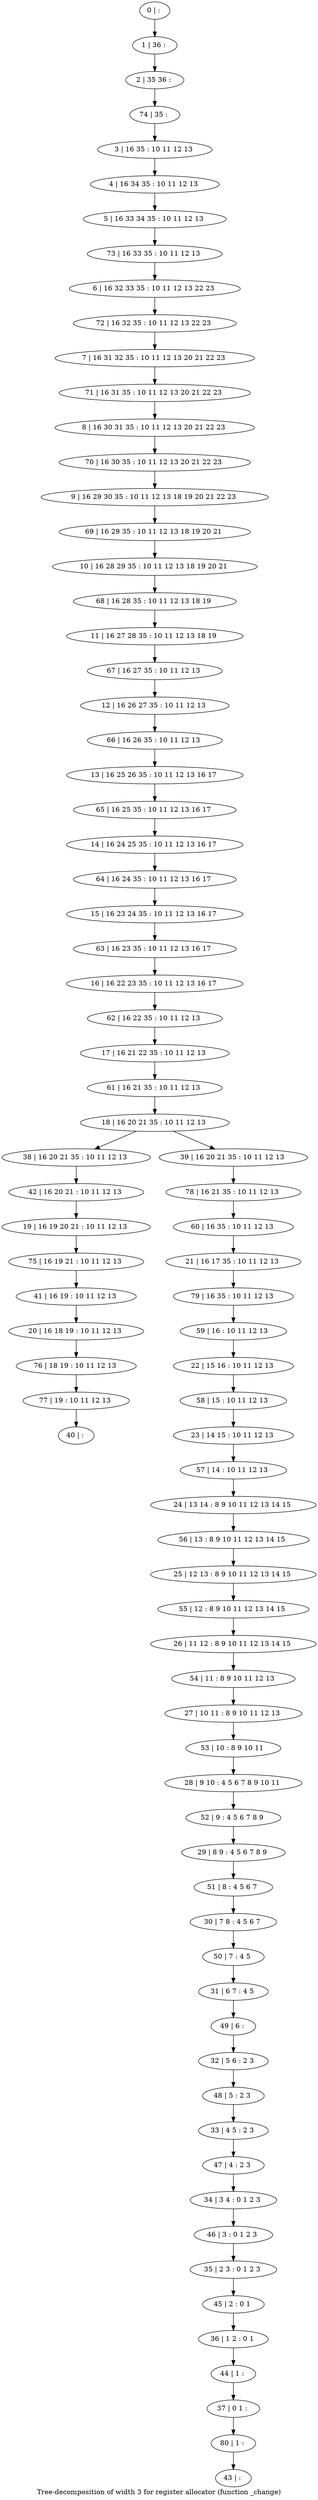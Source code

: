 digraph G {
graph [label="Tree-decomposition of width 3 for register allocator (function _change)"]
0[label="0 | : "];
1[label="1 | 36 : "];
2[label="2 | 35 36 : "];
3[label="3 | 16 35 : 10 11 12 13 "];
4[label="4 | 16 34 35 : 10 11 12 13 "];
5[label="5 | 16 33 34 35 : 10 11 12 13 "];
6[label="6 | 16 32 33 35 : 10 11 12 13 22 23 "];
7[label="7 | 16 31 32 35 : 10 11 12 13 20 21 22 23 "];
8[label="8 | 16 30 31 35 : 10 11 12 13 20 21 22 23 "];
9[label="9 | 16 29 30 35 : 10 11 12 13 18 19 20 21 22 23 "];
10[label="10 | 16 28 29 35 : 10 11 12 13 18 19 20 21 "];
11[label="11 | 16 27 28 35 : 10 11 12 13 18 19 "];
12[label="12 | 16 26 27 35 : 10 11 12 13 "];
13[label="13 | 16 25 26 35 : 10 11 12 13 16 17 "];
14[label="14 | 16 24 25 35 : 10 11 12 13 16 17 "];
15[label="15 | 16 23 24 35 : 10 11 12 13 16 17 "];
16[label="16 | 16 22 23 35 : 10 11 12 13 16 17 "];
17[label="17 | 16 21 22 35 : 10 11 12 13 "];
18[label="18 | 16 20 21 35 : 10 11 12 13 "];
19[label="19 | 16 19 20 21 : 10 11 12 13 "];
20[label="20 | 16 18 19 : 10 11 12 13 "];
21[label="21 | 16 17 35 : 10 11 12 13 "];
22[label="22 | 15 16 : 10 11 12 13 "];
23[label="23 | 14 15 : 10 11 12 13 "];
24[label="24 | 13 14 : 8 9 10 11 12 13 14 15 "];
25[label="25 | 12 13 : 8 9 10 11 12 13 14 15 "];
26[label="26 | 11 12 : 8 9 10 11 12 13 14 15 "];
27[label="27 | 10 11 : 8 9 10 11 12 13 "];
28[label="28 | 9 10 : 4 5 6 7 8 9 10 11 "];
29[label="29 | 8 9 : 4 5 6 7 8 9 "];
30[label="30 | 7 8 : 4 5 6 7 "];
31[label="31 | 6 7 : 4 5 "];
32[label="32 | 5 6 : 2 3 "];
33[label="33 | 4 5 : 2 3 "];
34[label="34 | 3 4 : 0 1 2 3 "];
35[label="35 | 2 3 : 0 1 2 3 "];
36[label="36 | 1 2 : 0 1 "];
37[label="37 | 0 1 : "];
38[label="38 | 16 20 21 35 : 10 11 12 13 "];
39[label="39 | 16 20 21 35 : 10 11 12 13 "];
40[label="40 | : "];
41[label="41 | 16 19 : 10 11 12 13 "];
42[label="42 | 16 20 21 : 10 11 12 13 "];
43[label="43 | : "];
44[label="44 | 1 : "];
45[label="45 | 2 : 0 1 "];
46[label="46 | 3 : 0 1 2 3 "];
47[label="47 | 4 : 2 3 "];
48[label="48 | 5 : 2 3 "];
49[label="49 | 6 : "];
50[label="50 | 7 : 4 5 "];
51[label="51 | 8 : 4 5 6 7 "];
52[label="52 | 9 : 4 5 6 7 8 9 "];
53[label="53 | 10 : 8 9 10 11 "];
54[label="54 | 11 : 8 9 10 11 12 13 "];
55[label="55 | 12 : 8 9 10 11 12 13 14 15 "];
56[label="56 | 13 : 8 9 10 11 12 13 14 15 "];
57[label="57 | 14 : 10 11 12 13 "];
58[label="58 | 15 : 10 11 12 13 "];
59[label="59 | 16 : 10 11 12 13 "];
60[label="60 | 16 35 : 10 11 12 13 "];
61[label="61 | 16 21 35 : 10 11 12 13 "];
62[label="62 | 16 22 35 : 10 11 12 13 "];
63[label="63 | 16 23 35 : 10 11 12 13 16 17 "];
64[label="64 | 16 24 35 : 10 11 12 13 16 17 "];
65[label="65 | 16 25 35 : 10 11 12 13 16 17 "];
66[label="66 | 16 26 35 : 10 11 12 13 "];
67[label="67 | 16 27 35 : 10 11 12 13 "];
68[label="68 | 16 28 35 : 10 11 12 13 18 19 "];
69[label="69 | 16 29 35 : 10 11 12 13 18 19 20 21 "];
70[label="70 | 16 30 35 : 10 11 12 13 20 21 22 23 "];
71[label="71 | 16 31 35 : 10 11 12 13 20 21 22 23 "];
72[label="72 | 16 32 35 : 10 11 12 13 22 23 "];
73[label="73 | 16 33 35 : 10 11 12 13 "];
74[label="74 | 35 : "];
75[label="75 | 16 19 21 : 10 11 12 13 "];
76[label="76 | 18 19 : 10 11 12 13 "];
77[label="77 | 19 : 10 11 12 13 "];
78[label="78 | 16 21 35 : 10 11 12 13 "];
79[label="79 | 16 35 : 10 11 12 13 "];
80[label="80 | 1 : "];
0->1 ;
1->2 ;
3->4 ;
4->5 ;
18->38 ;
18->39 ;
41->20 ;
42->19 ;
38->42 ;
44->37 ;
36->44 ;
45->36 ;
35->45 ;
46->35 ;
34->46 ;
47->34 ;
33->47 ;
48->33 ;
32->48 ;
49->32 ;
31->49 ;
50->31 ;
30->50 ;
51->30 ;
29->51 ;
52->29 ;
28->52 ;
53->28 ;
27->53 ;
54->27 ;
26->54 ;
55->26 ;
25->55 ;
56->25 ;
24->56 ;
57->24 ;
23->57 ;
58->23 ;
22->58 ;
59->22 ;
60->21 ;
61->18 ;
17->61 ;
62->17 ;
16->62 ;
63->16 ;
15->63 ;
64->15 ;
14->64 ;
65->14 ;
13->65 ;
66->13 ;
12->66 ;
67->12 ;
11->67 ;
68->11 ;
10->68 ;
69->10 ;
9->69 ;
70->9 ;
8->70 ;
71->8 ;
7->71 ;
72->7 ;
6->72 ;
73->6 ;
5->73 ;
74->3 ;
2->74 ;
75->41 ;
19->75 ;
20->76 ;
77->40 ;
76->77 ;
78->60 ;
39->78 ;
79->59 ;
21->79 ;
80->43 ;
37->80 ;
}
